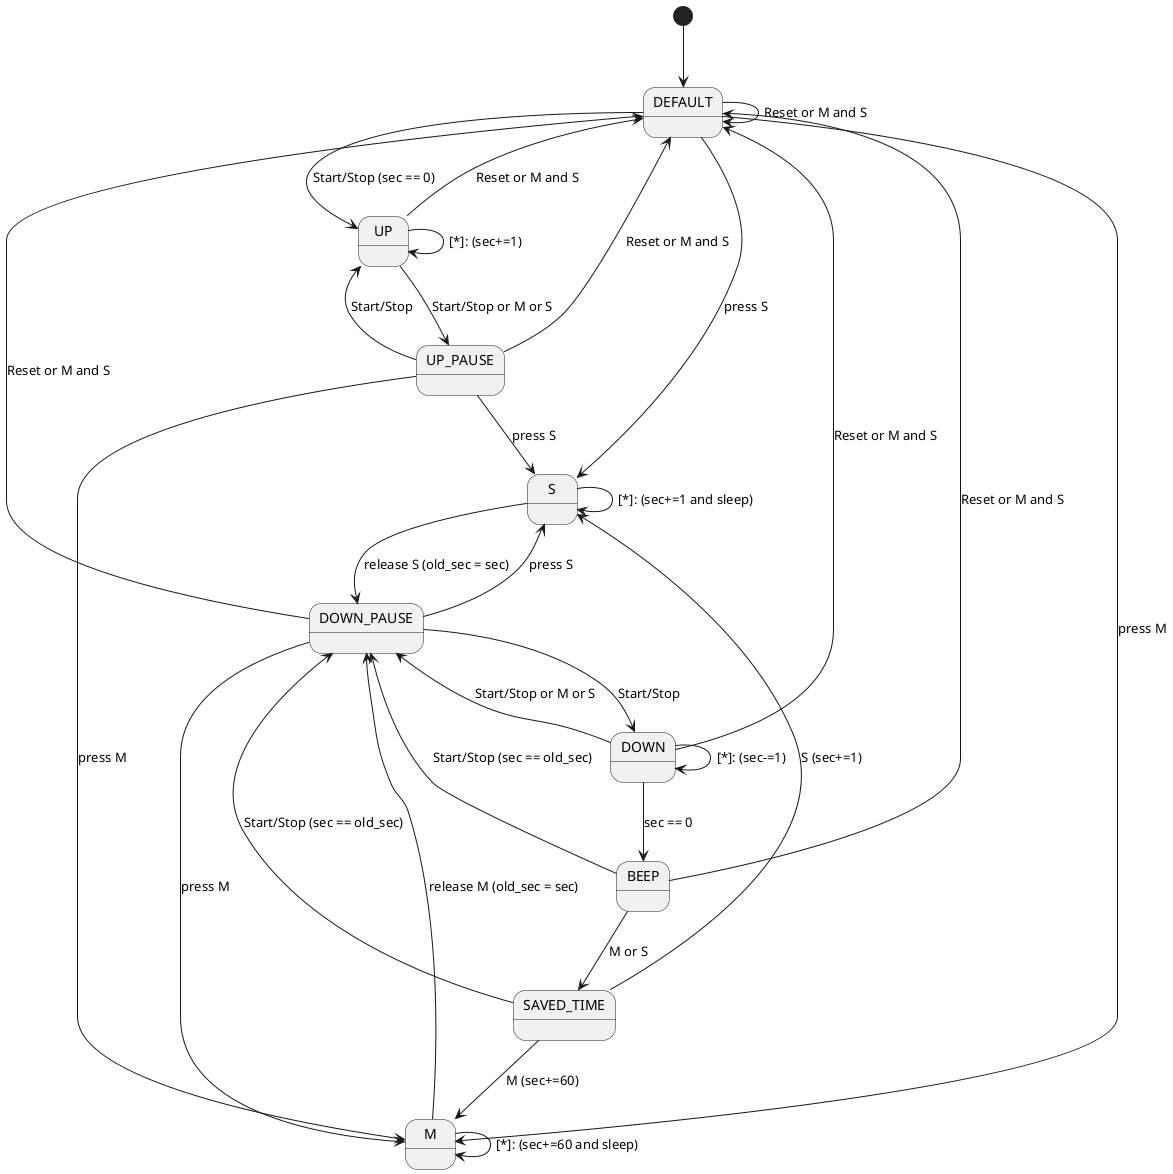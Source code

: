@startuml
'https://plantuml.com/state-diagram

[*] --> DEFAULT

DEFAULT-->UP : Start/Stop (sec == 0)
DEFAULT-->DEFAULT : Reset or M and S
DEFAULT-->M : press M
DEFAULT-->S : press S

M-->M : [*]: (sec+=60 and sleep)
M-->DOWN_PAUSE: release M (old_sec = sec)

S-->S : [*]: (sec+=1 and sleep)
S-->DOWN_PAUSE: release S (old_sec = sec)

UP-->DEFAULT : Reset or M and S
UP-->UP_PAUSE :  Start/Stop or M or S
UP-->UP : [*]: (sec+=1)

DOWN-->DEFAULT : Reset or M and S
DOWN-->DOWN_PAUSE :  Start/Stop or M or S
DOWN-->BEEP :  sec == 0
DOWN-->DOWN : [*]: (sec-=1)

UP_PAUSE-->DEFAULT : Reset or M and S
UP_PAUSE-->UP : Start/Stop
UP_PAUSE-->M : press M
UP_PAUSE-->S : press S

DOWN_PAUSE-->DEFAULT : Reset or M and S
DOWN_PAUSE-->DOWN: Start/Stop
DOWN_PAUSE-->S : press S
DOWN_PAUSE-->M : press M

BEEP-->DEFAULT: Reset or M and S
BEEP-->DOWN_PAUSE: Start/Stop (sec == old_sec)
BEEP-->SAVED_TIME: M or S

SAVED_TIME-->DOWN_PAUSE: Start/Stop (sec == old_sec)
SAVED_TIME-->M: M (sec+=60)
SAVED_TIME-->S: S (sec+=1)
@enduml